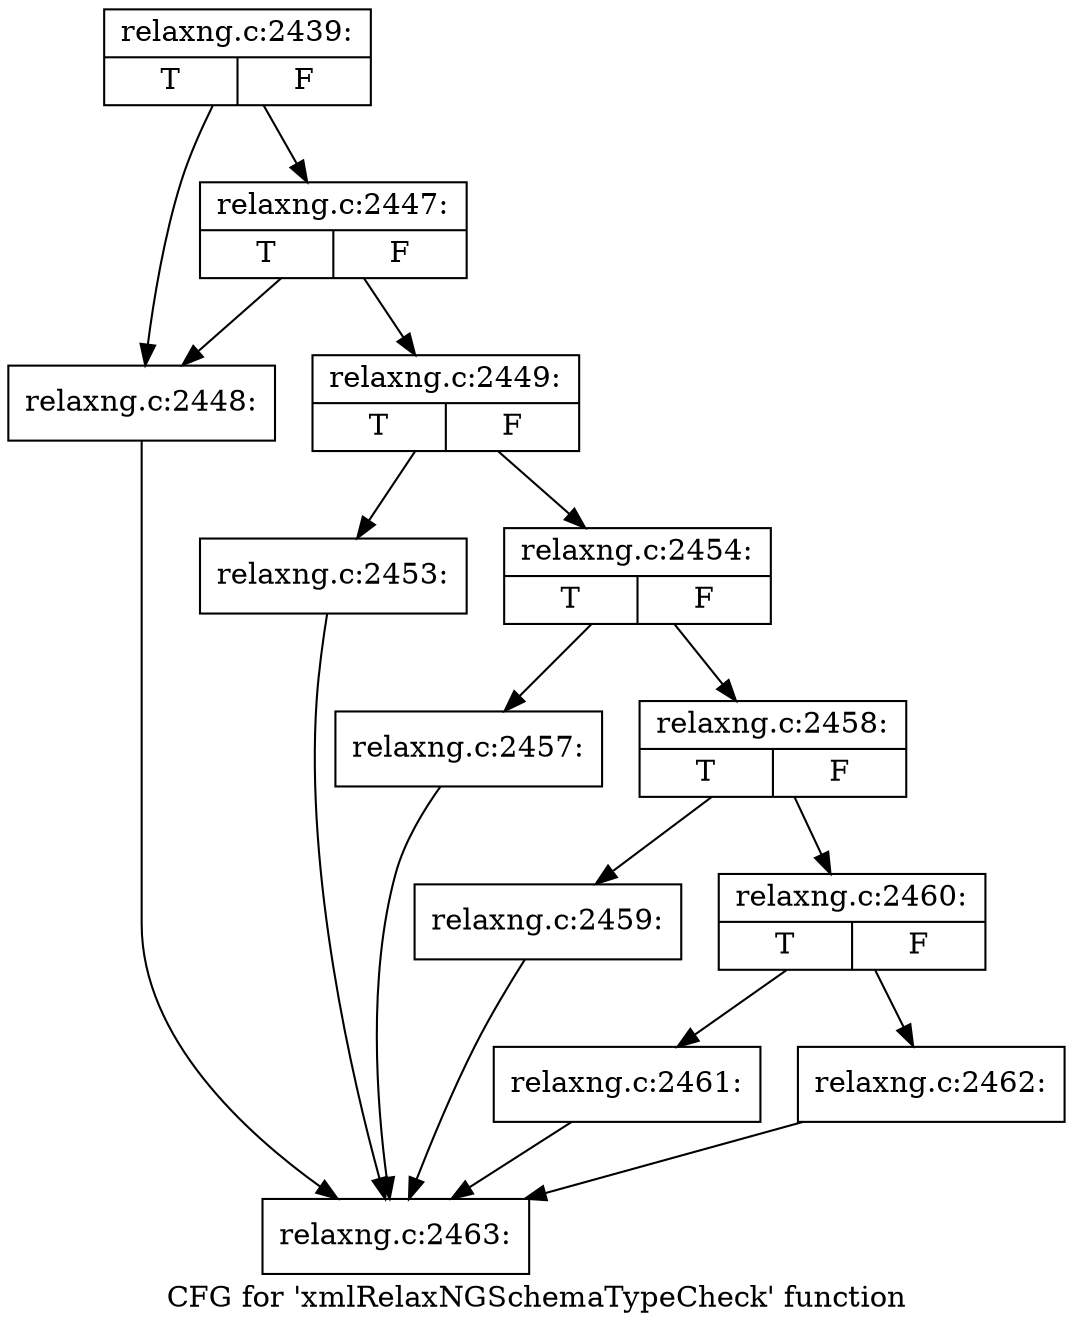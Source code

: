 digraph "CFG for 'xmlRelaxNGSchemaTypeCheck' function" {
	label="CFG for 'xmlRelaxNGSchemaTypeCheck' function";

	Node0x3b16cb0 [shape=record,label="{relaxng.c:2439:|{<s0>T|<s1>F}}"];
	Node0x3b16cb0 -> Node0x3b2a820;
	Node0x3b16cb0 -> Node0x3b2a8c0;
	Node0x3b2a8c0 [shape=record,label="{relaxng.c:2447:|{<s0>T|<s1>F}}"];
	Node0x3b2a8c0 -> Node0x3b2a820;
	Node0x3b2a8c0 -> Node0x3b2a870;
	Node0x3b2a820 [shape=record,label="{relaxng.c:2448:}"];
	Node0x3b2a820 -> Node0x3b17120;
	Node0x3b2a870 [shape=record,label="{relaxng.c:2449:|{<s0>T|<s1>F}}"];
	Node0x3b2a870 -> Node0x3b2b280;
	Node0x3b2a870 -> Node0x3b2b2d0;
	Node0x3b2b280 [shape=record,label="{relaxng.c:2453:}"];
	Node0x3b2b280 -> Node0x3b17120;
	Node0x3b2b2d0 [shape=record,label="{relaxng.c:2454:|{<s0>T|<s1>F}}"];
	Node0x3b2b2d0 -> Node0x3b2c070;
	Node0x3b2b2d0 -> Node0x3b2c3a0;
	Node0x3b2c070 [shape=record,label="{relaxng.c:2457:}"];
	Node0x3b2c070 -> Node0x3b17120;
	Node0x3b2c3a0 [shape=record,label="{relaxng.c:2458:|{<s0>T|<s1>F}}"];
	Node0x3b2c3a0 -> Node0x3b2c350;
	Node0x3b2c3a0 -> Node0x3b2c9a0;
	Node0x3b2c350 [shape=record,label="{relaxng.c:2459:}"];
	Node0x3b2c350 -> Node0x3b17120;
	Node0x3b2c9a0 [shape=record,label="{relaxng.c:2460:|{<s0>T|<s1>F}}"];
	Node0x3b2c9a0 -> Node0x3b2cd90;
	Node0x3b2c9a0 -> Node0x3b2cde0;
	Node0x3b2cd90 [shape=record,label="{relaxng.c:2461:}"];
	Node0x3b2cd90 -> Node0x3b17120;
	Node0x3b2cde0 [shape=record,label="{relaxng.c:2462:}"];
	Node0x3b2cde0 -> Node0x3b17120;
	Node0x3b17120 [shape=record,label="{relaxng.c:2463:}"];
}
